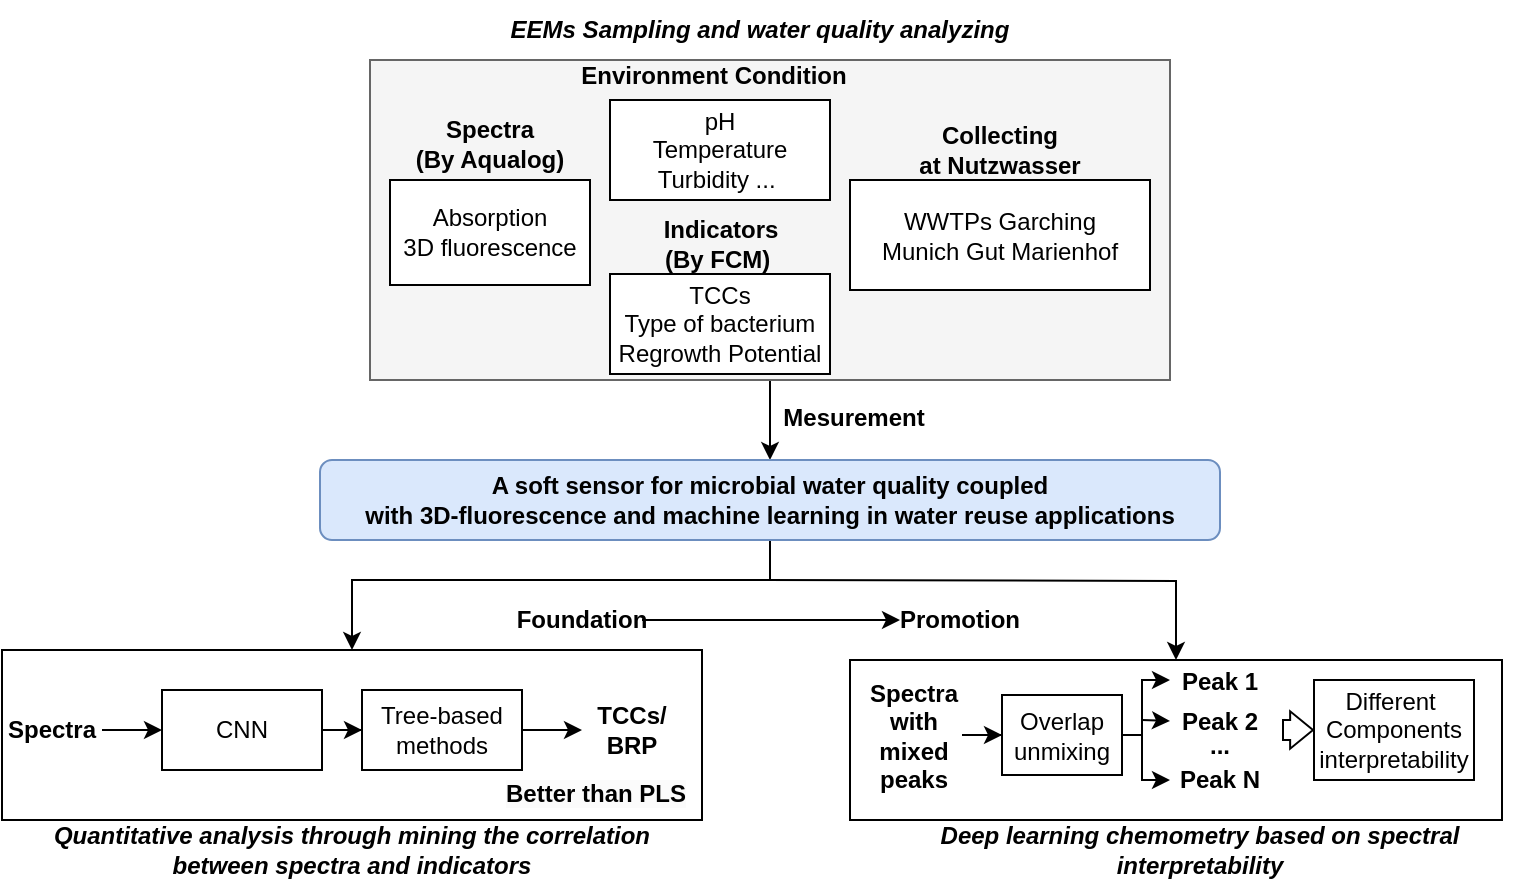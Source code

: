 <mxfile version="22.1.17" type="github">
  <diagram name="第 1 页" id="Ug7J9FKKV1W9taiNYJFJ">
    <mxGraphModel dx="1049" dy="572" grid="1" gridSize="10" guides="1" tooltips="1" connect="1" arrows="1" fold="1" page="1" pageScale="1" pageWidth="827" pageHeight="1169" math="0" shadow="0">
      <root>
        <mxCell id="0" />
        <mxCell id="1" parent="0" />
        <mxCell id="Jn_wPJFBXzApLbr0VtlG-18" value="" style="edgeStyle=orthogonalEdgeStyle;rounded=0;orthogonalLoop=1;jettySize=auto;html=1;" edge="1" parent="1" source="Jn_wPJFBXzApLbr0VtlG-2" target="Jn_wPJFBXzApLbr0VtlG-16">
          <mxGeometry relative="1" as="geometry" />
        </mxCell>
        <mxCell id="Jn_wPJFBXzApLbr0VtlG-7" value="" style="rounded=0;whiteSpace=wrap;html=1;" vertex="1" parent="1">
          <mxGeometry x="30" y="395" width="350" height="85" as="geometry" />
        </mxCell>
        <mxCell id="Jn_wPJFBXzApLbr0VtlG-8" value="" style="rounded=0;whiteSpace=wrap;html=1;" vertex="1" parent="1">
          <mxGeometry x="454" y="400" width="326" height="80" as="geometry" />
        </mxCell>
        <mxCell id="Jn_wPJFBXzApLbr0VtlG-14" value="Quantitative analysis through mining the correlation between spectra and indicators" style="text;html=1;strokeColor=none;fillColor=none;align=center;verticalAlign=middle;whiteSpace=wrap;rounded=0;fontStyle=3" vertex="1" parent="1">
          <mxGeometry x="40" y="480" width="330" height="30" as="geometry" />
        </mxCell>
        <mxCell id="Jn_wPJFBXzApLbr0VtlG-15" value="&lt;div&gt;&lt;span&gt;Deep learning&amp;nbsp;&lt;/span&gt;&lt;span style=&quot;background-color: initial;&quot;&gt;chemometry based on spectral interpretability&lt;/span&gt;&lt;/div&gt;" style="text;html=1;strokeColor=none;fillColor=none;align=center;verticalAlign=middle;whiteSpace=wrap;rounded=0;fontStyle=3" vertex="1" parent="1">
          <mxGeometry x="461" y="480" width="336" height="30" as="geometry" />
        </mxCell>
        <mxCell id="Jn_wPJFBXzApLbr0VtlG-19" value="" style="edgeStyle=orthogonalEdgeStyle;rounded=0;orthogonalLoop=1;jettySize=auto;html=1;entryX=0.5;entryY=0;entryDx=0;entryDy=0;" edge="1" parent="1" target="Jn_wPJFBXzApLbr0VtlG-7">
          <mxGeometry relative="1" as="geometry">
            <mxPoint x="414" y="330" as="sourcePoint" />
            <mxPoint x="205.0" y="385" as="targetPoint" />
            <Array as="points">
              <mxPoint x="414" y="360" />
              <mxPoint x="205" y="360" />
            </Array>
          </mxGeometry>
        </mxCell>
        <mxCell id="Jn_wPJFBXzApLbr0VtlG-16" value="&lt;b&gt;A soft sensor for microbial water quality coupled&lt;br/&gt;with 3D-fluorescence and machine learning in water reuse applications&lt;/b&gt;" style="rounded=1;whiteSpace=wrap;html=1;fillColor=#dae8fc;strokeColor=#6c8ebf;" vertex="1" parent="1">
          <mxGeometry x="189" y="300" width="450" height="40" as="geometry" />
        </mxCell>
        <mxCell id="Jn_wPJFBXzApLbr0VtlG-20" value="" style="edgeStyle=orthogonalEdgeStyle;rounded=0;orthogonalLoop=1;jettySize=auto;html=1;entryX=0.5;entryY=0;entryDx=0;entryDy=0;" edge="1" parent="1" target="Jn_wPJFBXzApLbr0VtlG-8">
          <mxGeometry relative="1" as="geometry">
            <mxPoint x="410" y="360" as="sourcePoint" />
            <mxPoint x="215" y="405" as="targetPoint" />
          </mxGeometry>
        </mxCell>
        <mxCell id="Jn_wPJFBXzApLbr0VtlG-22" value="Mesurement" style="text;html=1;strokeColor=none;fillColor=none;align=center;verticalAlign=middle;whiteSpace=wrap;rounded=0;fontStyle=1" vertex="1" parent="1">
          <mxGeometry x="426" y="264" width="60" height="30" as="geometry" />
        </mxCell>
        <mxCell id="Jn_wPJFBXzApLbr0VtlG-23" value="Foundation" style="text;html=1;strokeColor=none;fillColor=none;align=center;verticalAlign=middle;whiteSpace=wrap;rounded=0;fontStyle=1" vertex="1" parent="1">
          <mxGeometry x="290" y="365" width="60" height="30" as="geometry" />
        </mxCell>
        <mxCell id="Jn_wPJFBXzApLbr0VtlG-24" value="Promotion" style="text;html=1;strokeColor=none;fillColor=none;align=center;verticalAlign=middle;whiteSpace=wrap;rounded=0;fontStyle=1" vertex="1" parent="1">
          <mxGeometry x="479" y="365" width="60" height="30" as="geometry" />
        </mxCell>
        <mxCell id="Jn_wPJFBXzApLbr0VtlG-26" value="" style="endArrow=classic;html=1;rounded=0;entryX=0;entryY=0.5;entryDx=0;entryDy=0;exitX=1;exitY=0.5;exitDx=0;exitDy=0;" edge="1" parent="1" source="Jn_wPJFBXzApLbr0VtlG-23" target="Jn_wPJFBXzApLbr0VtlG-24">
          <mxGeometry width="50" height="50" relative="1" as="geometry">
            <mxPoint x="470" y="430" as="sourcePoint" />
            <mxPoint x="520" y="380" as="targetPoint" />
          </mxGeometry>
        </mxCell>
        <mxCell id="Jn_wPJFBXzApLbr0VtlG-27" value="" style="group" vertex="1" connectable="0" parent="1">
          <mxGeometry x="214" y="70" width="400" height="190" as="geometry" />
        </mxCell>
        <mxCell id="Jn_wPJFBXzApLbr0VtlG-2" value="" style="rounded=0;whiteSpace=wrap;html=1;fillColor=#f5f5f5;fontColor=#333333;strokeColor=#666666;" vertex="1" parent="Jn_wPJFBXzApLbr0VtlG-27">
          <mxGeometry y="30" width="400" height="160" as="geometry" />
        </mxCell>
        <mxCell id="Jn_wPJFBXzApLbr0VtlG-3" value="Absorption&lt;br&gt;3D&amp;nbsp;fluorescence" style="rounded=0;whiteSpace=wrap;html=1;" vertex="1" parent="Jn_wPJFBXzApLbr0VtlG-27">
          <mxGeometry x="10" y="90" width="100" height="52.5" as="geometry" />
        </mxCell>
        <mxCell id="Jn_wPJFBXzApLbr0VtlG-4" value="pH&lt;br&gt;Temperature&lt;br&gt;Turbidity ...&amp;nbsp;" style="rounded=0;whiteSpace=wrap;html=1;" vertex="1" parent="Jn_wPJFBXzApLbr0VtlG-27">
          <mxGeometry x="120" y="50" width="110" height="50" as="geometry" />
        </mxCell>
        <mxCell id="Jn_wPJFBXzApLbr0VtlG-5" value="WWTPs&amp;nbsp;Garching&lt;br&gt;Munich Gut Marienhof" style="rounded=0;whiteSpace=wrap;html=1;" vertex="1" parent="Jn_wPJFBXzApLbr0VtlG-27">
          <mxGeometry x="240" y="90" width="150" height="55" as="geometry" />
        </mxCell>
        <mxCell id="Jn_wPJFBXzApLbr0VtlG-9" value="Spectra&lt;br&gt;(By Aqualog)&lt;br&gt;" style="text;html=1;strokeColor=none;fillColor=none;align=center;verticalAlign=middle;whiteSpace=wrap;rounded=0;fontStyle=1" vertex="1" parent="Jn_wPJFBXzApLbr0VtlG-27">
          <mxGeometry x="20" y="57" width="80" height="30" as="geometry" />
        </mxCell>
        <mxCell id="Jn_wPJFBXzApLbr0VtlG-10" value="Indicators&lt;br&gt;(By FCM)&amp;nbsp;" style="text;html=1;strokeColor=none;fillColor=none;align=center;verticalAlign=middle;whiteSpace=wrap;rounded=0;fontStyle=1" vertex="1" parent="Jn_wPJFBXzApLbr0VtlG-27">
          <mxGeometry x="119.5" y="107" width="111" height="30" as="geometry" />
        </mxCell>
        <mxCell id="Jn_wPJFBXzApLbr0VtlG-11" value="EEMs&amp;nbsp;Sampling and water quality analyzing" style="text;html=1;strokeColor=none;fillColor=none;align=center;verticalAlign=middle;whiteSpace=wrap;rounded=0;fontStyle=3" vertex="1" parent="Jn_wPJFBXzApLbr0VtlG-27">
          <mxGeometry x="30" width="330" height="30" as="geometry" />
        </mxCell>
        <mxCell id="Jn_wPJFBXzApLbr0VtlG-12" value="TCCs&lt;br&gt;Type of&amp;nbsp;bacterium&lt;br&gt;Regrowth Potential" style="rounded=0;whiteSpace=wrap;html=1;" vertex="1" parent="Jn_wPJFBXzApLbr0VtlG-27">
          <mxGeometry x="120" y="137" width="110" height="50" as="geometry" />
        </mxCell>
        <mxCell id="Jn_wPJFBXzApLbr0VtlG-13" value="Collecting at&amp;nbsp;&lt;b&gt;Nutzwasser&lt;/b&gt;" style="text;html=1;strokeColor=none;fillColor=none;align=center;verticalAlign=middle;whiteSpace=wrap;rounded=0;fontStyle=1" vertex="1" parent="Jn_wPJFBXzApLbr0VtlG-27">
          <mxGeometry x="262" y="60" width="106" height="30" as="geometry" />
        </mxCell>
        <mxCell id="Jn_wPJFBXzApLbr0VtlG-25" value="Environment Condition" style="text;html=1;strokeColor=none;fillColor=none;align=center;verticalAlign=middle;whiteSpace=wrap;rounded=0;fontStyle=1" vertex="1" parent="Jn_wPJFBXzApLbr0VtlG-27">
          <mxGeometry x="104" y="23" width="136" height="30" as="geometry" />
        </mxCell>
        <mxCell id="Jn_wPJFBXzApLbr0VtlG-47" value="" style="edgeStyle=orthogonalEdgeStyle;rounded=0;orthogonalLoop=1;jettySize=auto;html=1;entryX=0;entryY=0.5;entryDx=0;entryDy=0;" edge="1" parent="1" source="Jn_wPJFBXzApLbr0VtlG-28" target="Jn_wPJFBXzApLbr0VtlG-43">
          <mxGeometry relative="1" as="geometry" />
        </mxCell>
        <mxCell id="Jn_wPJFBXzApLbr0VtlG-28" value="CNN" style="rounded=0;whiteSpace=wrap;html=1;" vertex="1" parent="1">
          <mxGeometry x="110" y="415" width="80" height="40" as="geometry" />
        </mxCell>
        <mxCell id="Jn_wPJFBXzApLbr0VtlG-46" value="" style="edgeStyle=orthogonalEdgeStyle;rounded=0;orthogonalLoop=1;jettySize=auto;html=1;" edge="1" parent="1" source="Jn_wPJFBXzApLbr0VtlG-41" target="Jn_wPJFBXzApLbr0VtlG-28">
          <mxGeometry relative="1" as="geometry" />
        </mxCell>
        <mxCell id="Jn_wPJFBXzApLbr0VtlG-41" value="Spectra" style="text;html=1;strokeColor=none;fillColor=none;align=center;verticalAlign=middle;whiteSpace=wrap;rounded=0;fontStyle=1" vertex="1" parent="1">
          <mxGeometry x="30" y="420" width="50" height="30" as="geometry" />
        </mxCell>
        <mxCell id="Jn_wPJFBXzApLbr0VtlG-48" value="" style="edgeStyle=orthogonalEdgeStyle;rounded=0;orthogonalLoop=1;jettySize=auto;html=1;" edge="1" parent="1" source="Jn_wPJFBXzApLbr0VtlG-43">
          <mxGeometry relative="1" as="geometry">
            <mxPoint x="320" y="435" as="targetPoint" />
          </mxGeometry>
        </mxCell>
        <mxCell id="Jn_wPJFBXzApLbr0VtlG-43" value="Tree-based methods" style="rounded=0;whiteSpace=wrap;html=1;" vertex="1" parent="1">
          <mxGeometry x="210" y="415" width="80" height="40" as="geometry" />
        </mxCell>
        <mxCell id="Jn_wPJFBXzApLbr0VtlG-53" value="" style="edgeStyle=orthogonalEdgeStyle;rounded=0;orthogonalLoop=1;jettySize=auto;html=1;" edge="1" parent="1" source="Jn_wPJFBXzApLbr0VtlG-49" target="Jn_wPJFBXzApLbr0VtlG-52">
          <mxGeometry relative="1" as="geometry" />
        </mxCell>
        <mxCell id="Jn_wPJFBXzApLbr0VtlG-49" value="Spectra&lt;br&gt;with mixed peaks" style="text;html=1;strokeColor=none;fillColor=none;align=center;verticalAlign=middle;whiteSpace=wrap;rounded=0;fontStyle=1" vertex="1" parent="1">
          <mxGeometry x="461" y="422.5" width="50" height="30" as="geometry" />
        </mxCell>
        <mxCell id="Jn_wPJFBXzApLbr0VtlG-50" value="&lt;span style=&quot;color: rgb(0, 0, 0); font-family: Helvetica; font-size: 12px; font-style: normal; font-variant-ligatures: normal; font-variant-caps: normal; font-weight: 700; letter-spacing: normal; orphans: 2; text-align: center; text-indent: 0px; text-transform: none; widows: 2; word-spacing: 0px; -webkit-text-stroke-width: 0px; background-color: rgb(251, 251, 251); text-decoration-thickness: initial; text-decoration-style: initial; text-decoration-color: initial; float: none; display: inline !important;&quot;&gt;Better than PLS&lt;/span&gt;" style="text;whiteSpace=wrap;html=1;" vertex="1" parent="1">
          <mxGeometry x="280" y="452.5" width="100" height="25" as="geometry" />
        </mxCell>
        <mxCell id="Jn_wPJFBXzApLbr0VtlG-51" value="TCCs/ BRP" style="text;html=1;strokeColor=none;fillColor=none;align=center;verticalAlign=middle;whiteSpace=wrap;rounded=0;fontStyle=1" vertex="1" parent="1">
          <mxGeometry x="320" y="420" width="50" height="30" as="geometry" />
        </mxCell>
        <mxCell id="Jn_wPJFBXzApLbr0VtlG-58" value="" style="edgeStyle=orthogonalEdgeStyle;rounded=0;orthogonalLoop=1;jettySize=auto;html=1;" edge="1" parent="1" source="Jn_wPJFBXzApLbr0VtlG-52" target="Jn_wPJFBXzApLbr0VtlG-57">
          <mxGeometry relative="1" as="geometry">
            <Array as="points">
              <mxPoint x="600" y="438" />
              <mxPoint x="600" y="460" />
            </Array>
          </mxGeometry>
        </mxCell>
        <mxCell id="Jn_wPJFBXzApLbr0VtlG-52" value="Overlap&lt;br&gt;unmixing" style="rounded=0;whiteSpace=wrap;html=1;" vertex="1" parent="1">
          <mxGeometry x="530" y="417.5" width="60" height="40" as="geometry" />
        </mxCell>
        <mxCell id="Jn_wPJFBXzApLbr0VtlG-55" value="Peak 1" style="text;html=1;strokeColor=none;fillColor=none;align=center;verticalAlign=middle;whiteSpace=wrap;rounded=0;fontStyle=1" vertex="1" parent="1">
          <mxGeometry x="614" y="400.5" width="50" height="20" as="geometry" />
        </mxCell>
        <mxCell id="Jn_wPJFBXzApLbr0VtlG-56" value="Peak 2" style="text;html=1;strokeColor=none;fillColor=none;align=center;verticalAlign=middle;whiteSpace=wrap;rounded=0;fontStyle=1" vertex="1" parent="1">
          <mxGeometry x="614" y="420.5" width="50" height="20" as="geometry" />
        </mxCell>
        <mxCell id="Jn_wPJFBXzApLbr0VtlG-57" value="Peak N" style="text;html=1;strokeColor=none;fillColor=none;align=center;verticalAlign=middle;whiteSpace=wrap;rounded=0;fontStyle=1" vertex="1" parent="1">
          <mxGeometry x="614" y="450" width="50" height="20" as="geometry" />
        </mxCell>
        <mxCell id="Jn_wPJFBXzApLbr0VtlG-59" value="" style="edgeStyle=orthogonalEdgeStyle;rounded=0;orthogonalLoop=1;jettySize=auto;html=1;entryX=0;entryY=0.5;entryDx=0;entryDy=0;" edge="1" parent="1" target="Jn_wPJFBXzApLbr0VtlG-55">
          <mxGeometry relative="1" as="geometry">
            <mxPoint x="600" y="440" as="sourcePoint" />
            <mxPoint x="624" y="470" as="targetPoint" />
            <Array as="points">
              <mxPoint x="600" y="410" />
              <mxPoint x="614" y="410" />
            </Array>
          </mxGeometry>
        </mxCell>
        <mxCell id="Jn_wPJFBXzApLbr0VtlG-60" value="" style="endArrow=classic;html=1;rounded=0;entryX=0;entryY=0.5;entryDx=0;entryDy=0;" edge="1" parent="1" target="Jn_wPJFBXzApLbr0VtlG-56">
          <mxGeometry width="50" height="50" relative="1" as="geometry">
            <mxPoint x="600" y="430" as="sourcePoint" />
            <mxPoint x="560" y="420" as="targetPoint" />
          </mxGeometry>
        </mxCell>
        <mxCell id="Jn_wPJFBXzApLbr0VtlG-61" value="..." style="text;html=1;strokeColor=none;fillColor=none;align=center;verticalAlign=middle;whiteSpace=wrap;rounded=0;fontStyle=1" vertex="1" parent="1">
          <mxGeometry x="614" y="432.5" width="50" height="20" as="geometry" />
        </mxCell>
        <mxCell id="Jn_wPJFBXzApLbr0VtlG-62" value="Different&amp;nbsp;&lt;br&gt;Components&lt;br&gt;interpretability" style="rounded=0;whiteSpace=wrap;html=1;" vertex="1" parent="1">
          <mxGeometry x="686" y="410" width="80" height="50" as="geometry" />
        </mxCell>
        <mxCell id="Jn_wPJFBXzApLbr0VtlG-63" value="" style="shape=flexArrow;endArrow=classic;html=1;rounded=0;entryX=0;entryY=0.5;entryDx=0;entryDy=0;endWidth=7.742;endSize=3.476;" edge="1" parent="1" target="Jn_wPJFBXzApLbr0VtlG-62">
          <mxGeometry width="50" height="50" relative="1" as="geometry">
            <mxPoint x="670" y="435" as="sourcePoint" />
            <mxPoint x="570" y="420" as="targetPoint" />
          </mxGeometry>
        </mxCell>
      </root>
    </mxGraphModel>
  </diagram>
</mxfile>
